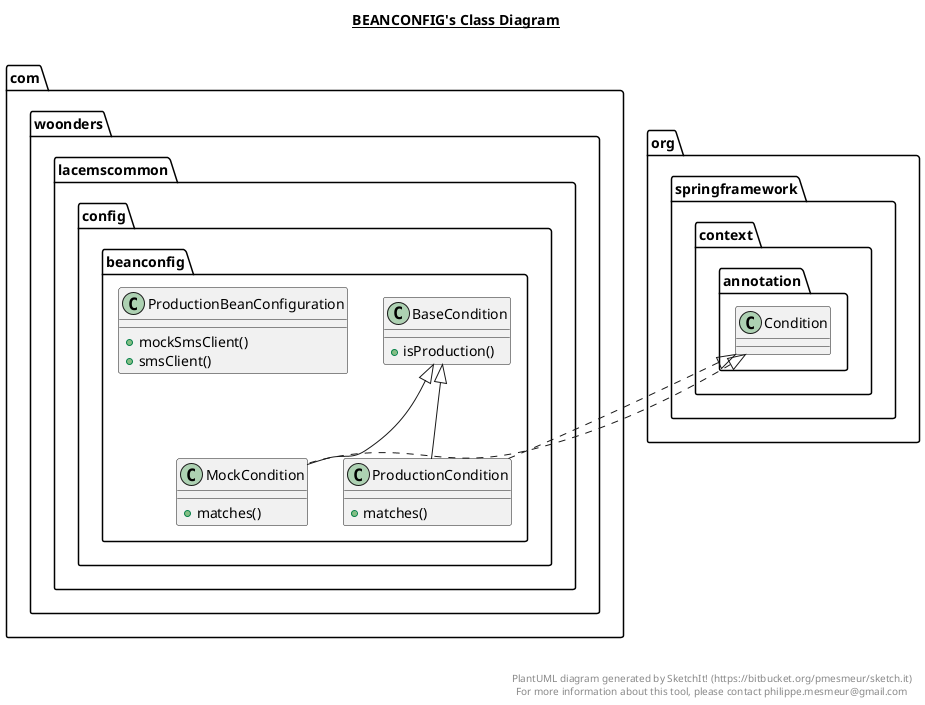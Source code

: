 @startuml

title __BEANCONFIG's Class Diagram__\n

  namespace com.woonders.lacemscommon {
    namespace config {
      namespace beanconfig {
        class com.woonders.lacemscommon.config.beanconfig.BaseCondition {
            + isProduction()
        }
      }
    }
  }
  

  namespace com.woonders.lacemscommon {
    namespace config {
      namespace beanconfig {
        class com.woonders.lacemscommon.config.beanconfig.MockCondition {
            + matches()
        }
      }
    }
  }
  

  namespace com.woonders.lacemscommon {
    namespace config {
      namespace beanconfig {
        class com.woonders.lacemscommon.config.beanconfig.ProductionBeanConfiguration {
            + mockSmsClient()
            + smsClient()
        }
      }
    }
  }
  

  namespace com.woonders.lacemscommon {
    namespace config {
      namespace beanconfig {
        class com.woonders.lacemscommon.config.beanconfig.ProductionCondition {
            + matches()
        }
      }
    }
  }
  

  com.woonders.lacemscommon.config.beanconfig.MockCondition .up.|> org.springframework.context.annotation.Condition
  com.woonders.lacemscommon.config.beanconfig.MockCondition -up-|> com.woonders.lacemscommon.config.beanconfig.BaseCondition
  com.woonders.lacemscommon.config.beanconfig.ProductionCondition .up.|> org.springframework.context.annotation.Condition
  com.woonders.lacemscommon.config.beanconfig.ProductionCondition -up-|> com.woonders.lacemscommon.config.beanconfig.BaseCondition


right footer


PlantUML diagram generated by SketchIt! (https://bitbucket.org/pmesmeur/sketch.it)
For more information about this tool, please contact philippe.mesmeur@gmail.com
endfooter

@enduml
